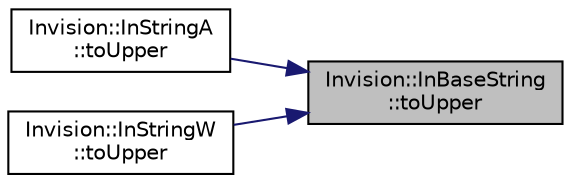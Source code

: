 digraph "Invision::InBaseString::toUpper"
{
 // LATEX_PDF_SIZE
  edge [fontname="Helvetica",fontsize="10",labelfontname="Helvetica",labelfontsize="10"];
  node [fontname="Helvetica",fontsize="10",shape=record];
  rankdir="RL";
  Node1 [label="Invision::InBaseString\l::toUpper",height=0.2,width=0.4,color="black", fillcolor="grey75", style="filled", fontcolor="black",tooltip=" "];
  Node1 -> Node2 [dir="back",color="midnightblue",fontsize="10",style="solid",fontname="Helvetica"];
  Node2 [label="Invision::InStringA\l::toUpper",height=0.2,width=0.4,color="black", fillcolor="white", style="filled",URL="$class_invision_1_1_in_string_a.html#afc428ce30788bf8b028b6bc4206dda26",tooltip=" "];
  Node1 -> Node3 [dir="back",color="midnightblue",fontsize="10",style="solid",fontname="Helvetica"];
  Node3 [label="Invision::InStringW\l::toUpper",height=0.2,width=0.4,color="black", fillcolor="white", style="filled",URL="$class_invision_1_1_in_string_w.html#a34ca43a9fdb0d730874072f0b307ca80",tooltip=" "];
}
